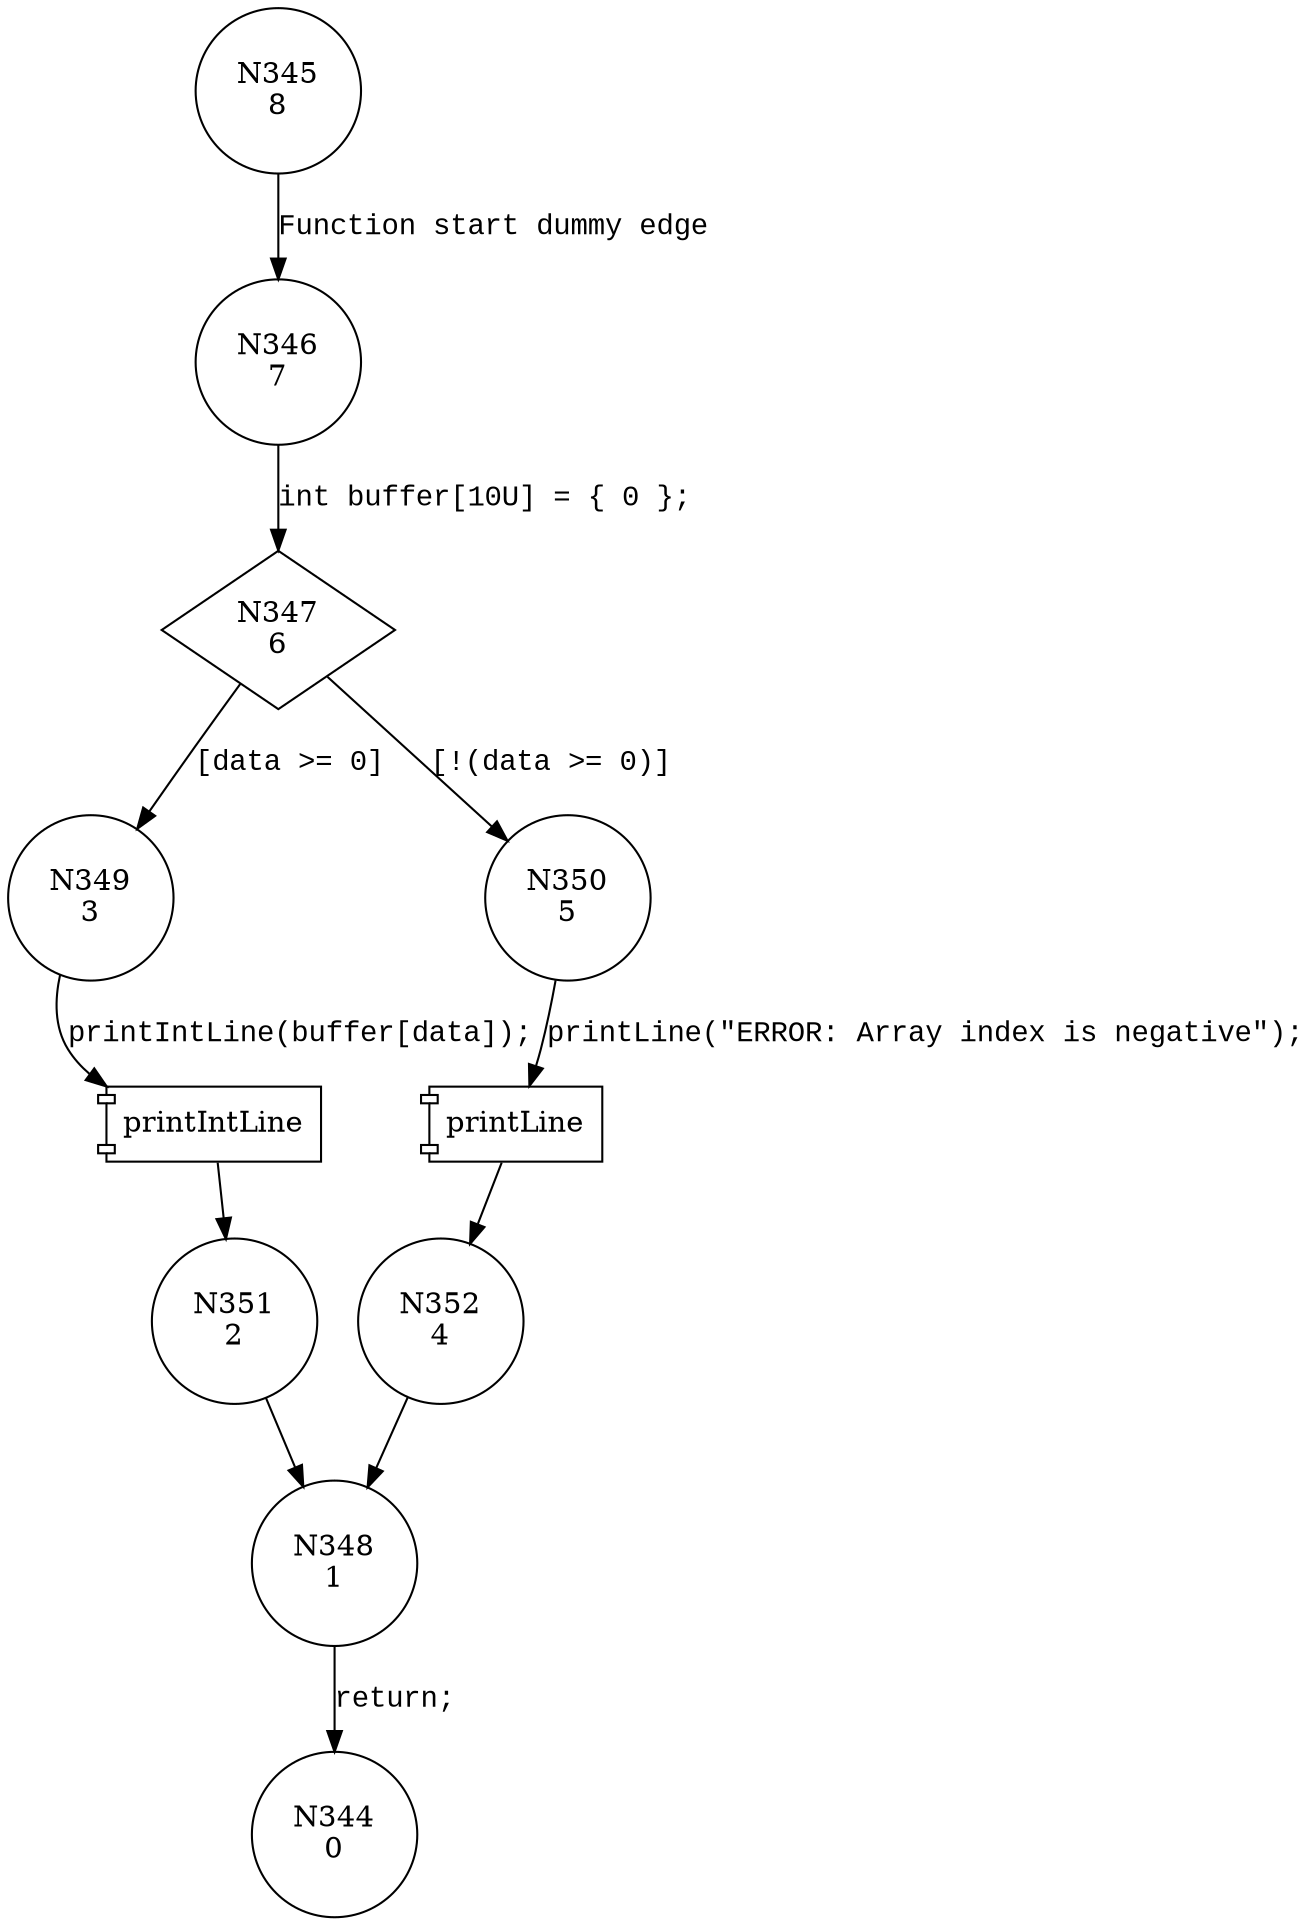 digraph CWE126_Buffer_Overread__CWE129_connect_socket_53d_badSink {
345 [shape="circle" label="N345\n8"]
346 [shape="circle" label="N346\n7"]
347 [shape="diamond" label="N347\n6"]
349 [shape="circle" label="N349\n3"]
350 [shape="circle" label="N350\n5"]
352 [shape="circle" label="N352\n4"]
348 [shape="circle" label="N348\n1"]
344 [shape="circle" label="N344\n0"]
351 [shape="circle" label="N351\n2"]
345 -> 346 [label="Function start dummy edge" fontname="Courier New"]
347 -> 349 [label="[data >= 0]" fontname="Courier New"]
347 -> 350 [label="[!(data >= 0)]" fontname="Courier New"]
100008 [shape="component" label="printLine"]
350 -> 100008 [label="printLine(\"ERROR: Array index is negative\");" fontname="Courier New"]
100008 -> 352 [label="" fontname="Courier New"]
348 -> 344 [label="return;" fontname="Courier New"]
100009 [shape="component" label="printIntLine"]
349 -> 100009 [label="printIntLine(buffer[data]);" fontname="Courier New"]
100009 -> 351 [label="" fontname="Courier New"]
346 -> 347 [label="int buffer[10U] = { 0 };" fontname="Courier New"]
352 -> 348 [label="" fontname="Courier New"]
351 -> 348 [label="" fontname="Courier New"]
}